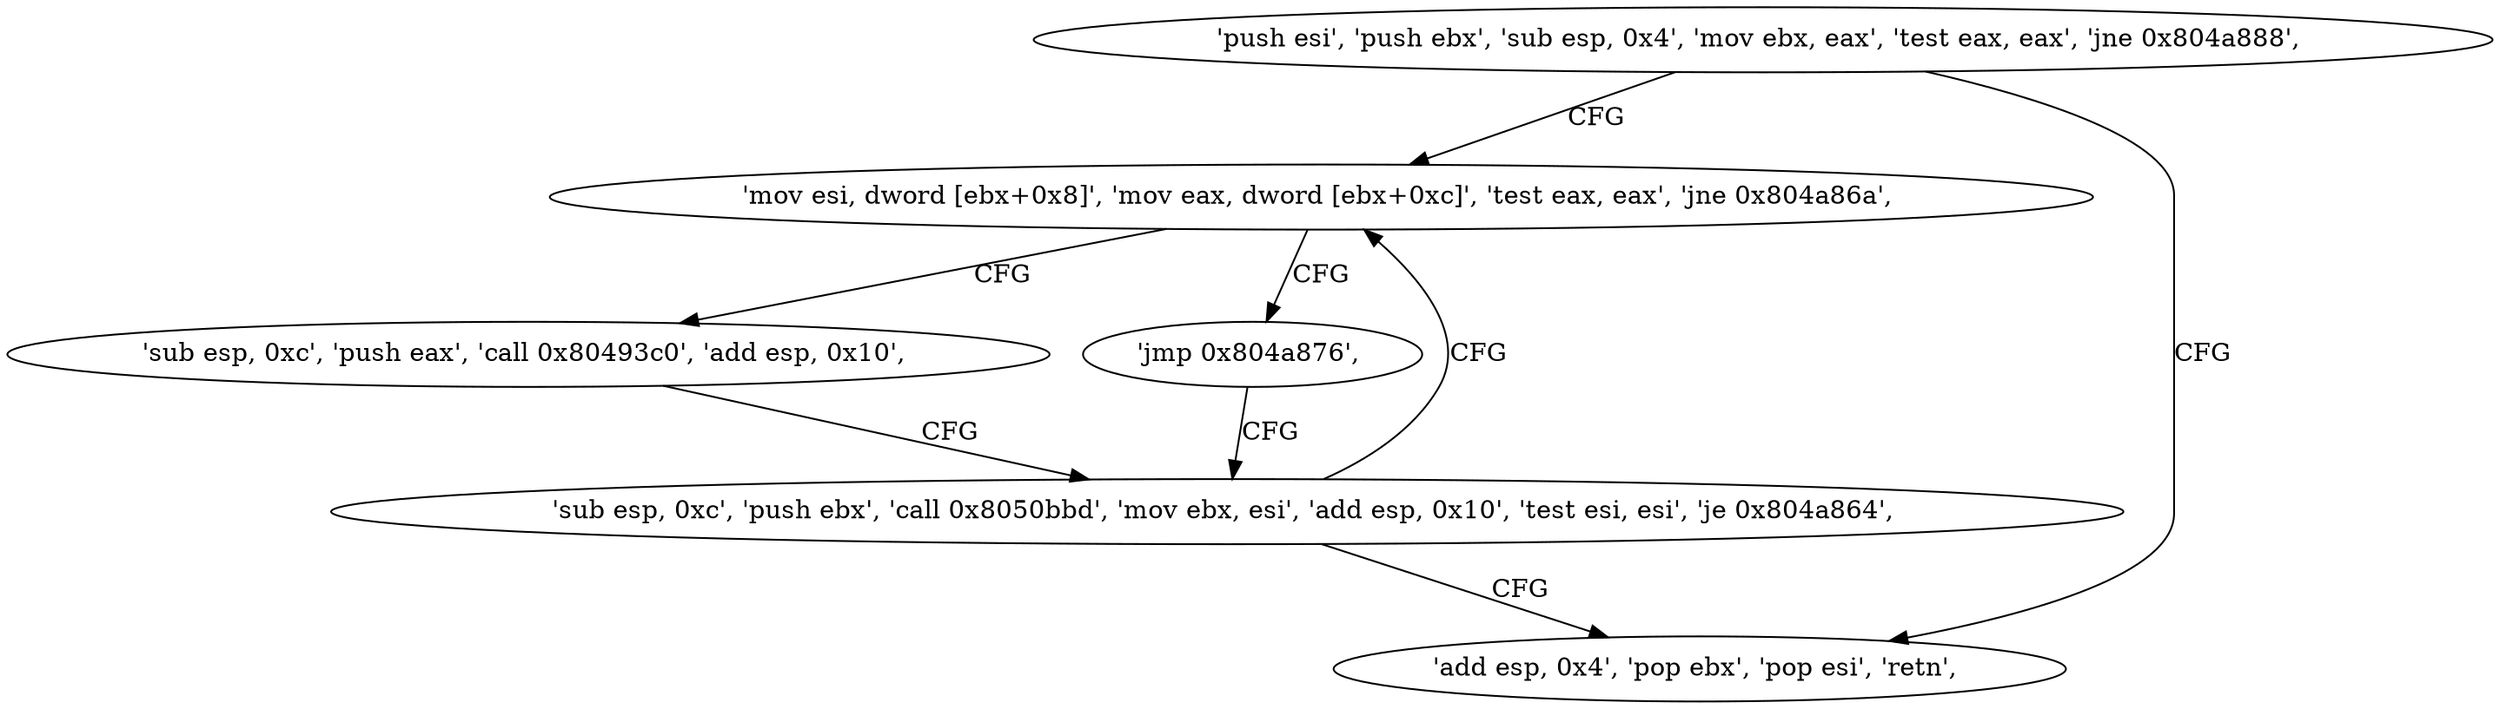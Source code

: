 digraph "func" {
"134522969" [label = "'push esi', 'push ebx', 'sub esp, 0x4', 'mov ebx, eax', 'test eax, eax', 'jne 0x804a888', " ]
"134523016" [label = "'mov esi, dword [ebx+0x8]', 'mov eax, dword [ebx+0xc]', 'test eax, eax', 'jne 0x804a86a', " ]
"134522980" [label = "'add esp, 0x4', 'pop ebx', 'pop esi', 'retn', " ]
"134522986" [label = "'sub esp, 0xc', 'push eax', 'call 0x80493c0', 'add esp, 0x10', " ]
"134523026" [label = "'jmp 0x804a876', " ]
"134522998" [label = "'sub esp, 0xc', 'push ebx', 'call 0x8050bbd', 'mov ebx, esi', 'add esp, 0x10', 'test esi, esi', 'je 0x804a864', " ]
"134522969" -> "134523016" [ label = "CFG" ]
"134522969" -> "134522980" [ label = "CFG" ]
"134523016" -> "134522986" [ label = "CFG" ]
"134523016" -> "134523026" [ label = "CFG" ]
"134522986" -> "134522998" [ label = "CFG" ]
"134523026" -> "134522998" [ label = "CFG" ]
"134522998" -> "134522980" [ label = "CFG" ]
"134522998" -> "134523016" [ label = "CFG" ]
}
